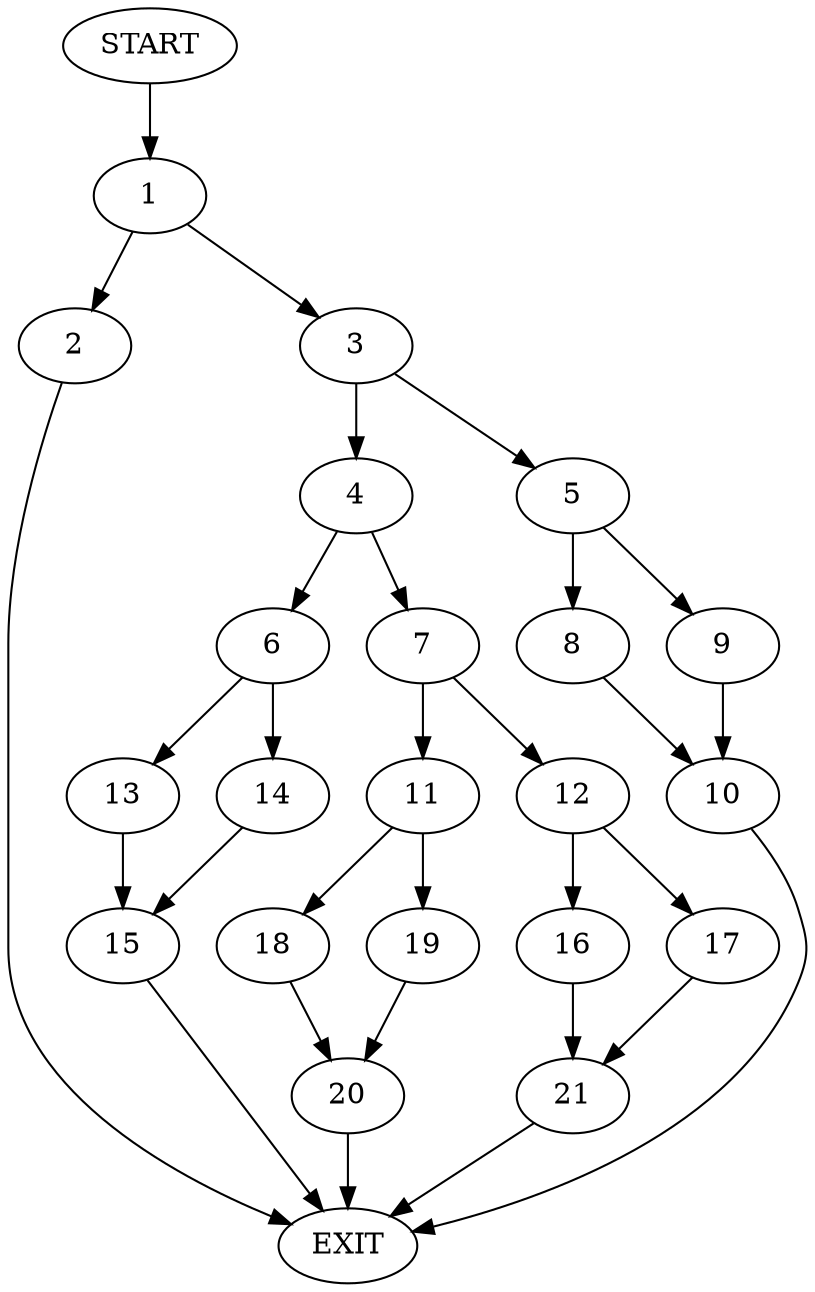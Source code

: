 digraph {
0 [label="START"]
22 [label="EXIT"]
0 -> 1
1 -> 2
1 -> 3
2 -> 22
3 -> 4
3 -> 5
4 -> 6
4 -> 7
5 -> 8
5 -> 9
9 -> 10
8 -> 10
10 -> 22
7 -> 11
7 -> 12
6 -> 13
6 -> 14
14 -> 15
13 -> 15
15 -> 22
12 -> 16
12 -> 17
11 -> 18
11 -> 19
18 -> 20
19 -> 20
20 -> 22
17 -> 21
16 -> 21
21 -> 22
}
